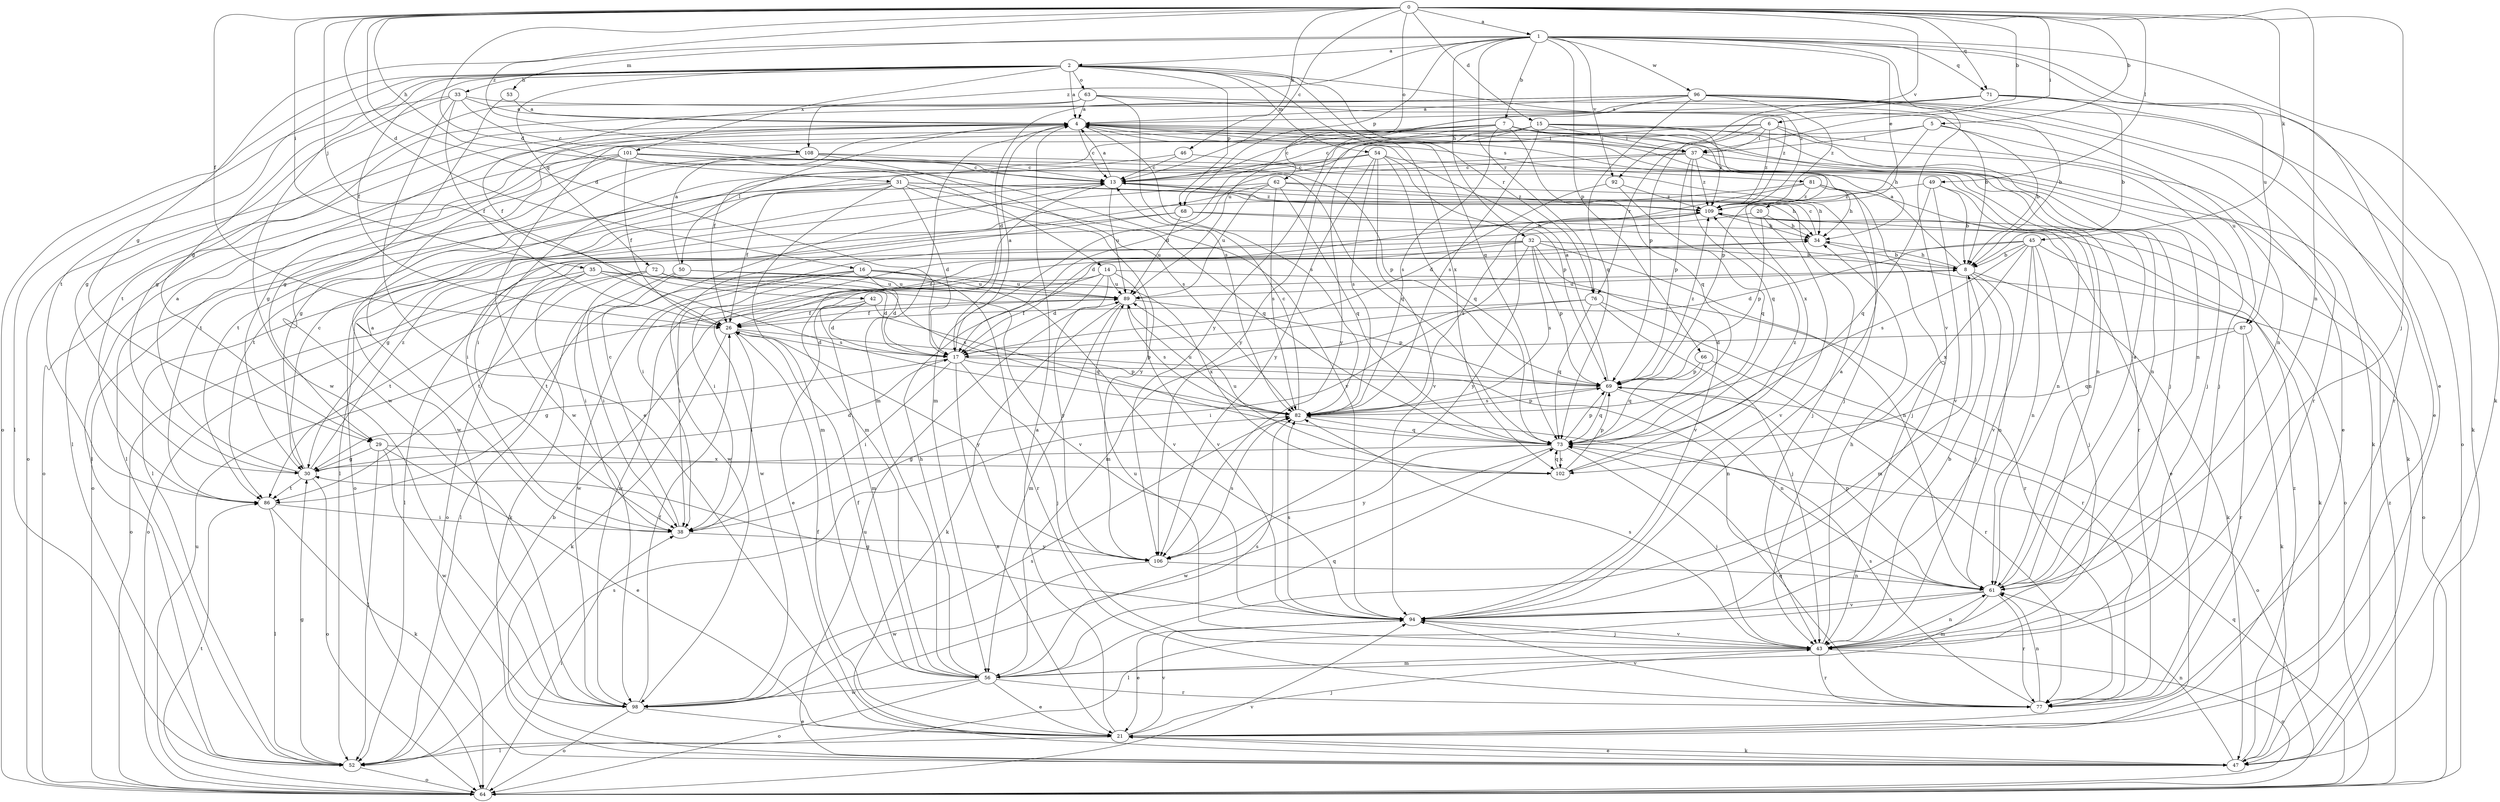 strict digraph  {
0;
1;
2;
4;
5;
6;
7;
8;
13;
14;
15;
16;
17;
20;
21;
26;
29;
30;
31;
32;
33;
34;
35;
37;
38;
42;
43;
45;
46;
47;
49;
50;
52;
53;
54;
56;
61;
62;
63;
64;
66;
68;
69;
71;
72;
73;
76;
77;
81;
82;
86;
87;
89;
92;
94;
96;
98;
101;
102;
106;
108;
109;
0 -> 1  [label=a];
0 -> 5  [label=b];
0 -> 6  [label=b];
0 -> 13  [label=c];
0 -> 14  [label=d];
0 -> 15  [label=d];
0 -> 16  [label=d];
0 -> 17  [label=d];
0 -> 26  [label=f];
0 -> 31  [label=h];
0 -> 35  [label=i];
0 -> 37  [label=i];
0 -> 42  [label=j];
0 -> 43  [label=j];
0 -> 45  [label=k];
0 -> 46  [label=k];
0 -> 49  [label=l];
0 -> 61  [label=n];
0 -> 62  [label=o];
0 -> 71  [label=q];
0 -> 92  [label=v];
0 -> 108  [label=z];
1 -> 2  [label=a];
1 -> 7  [label=b];
1 -> 20  [label=e];
1 -> 21  [label=e];
1 -> 29  [label=g];
1 -> 32  [label=h];
1 -> 47  [label=k];
1 -> 53  [label=m];
1 -> 66  [label=p];
1 -> 68  [label=p];
1 -> 71  [label=q];
1 -> 76  [label=r];
1 -> 87  [label=u];
1 -> 92  [label=v];
1 -> 94  [label=v];
1 -> 96  [label=w];
1 -> 108  [label=z];
2 -> 4  [label=a];
2 -> 26  [label=f];
2 -> 29  [label=g];
2 -> 33  [label=h];
2 -> 54  [label=m];
2 -> 63  [label=o];
2 -> 64  [label=o];
2 -> 68  [label=p];
2 -> 72  [label=q];
2 -> 73  [label=q];
2 -> 76  [label=r];
2 -> 86  [label=t];
2 -> 98  [label=w];
2 -> 101  [label=x];
2 -> 102  [label=x];
2 -> 109  [label=z];
4 -> 13  [label=c];
4 -> 37  [label=i];
4 -> 47  [label=k];
4 -> 50  [label=l];
4 -> 52  [label=l];
4 -> 56  [label=m];
4 -> 64  [label=o];
4 -> 81  [label=s];
4 -> 82  [label=s];
5 -> 8  [label=b];
5 -> 29  [label=g];
5 -> 37  [label=i];
5 -> 69  [label=p];
5 -> 87  [label=u];
6 -> 37  [label=i];
6 -> 43  [label=j];
6 -> 61  [label=n];
6 -> 76  [label=r];
6 -> 98  [label=w];
6 -> 106  [label=y];
6 -> 109  [label=z];
7 -> 13  [label=c];
7 -> 26  [label=f];
7 -> 30  [label=g];
7 -> 34  [label=h];
7 -> 37  [label=i];
7 -> 43  [label=j];
7 -> 73  [label=q];
7 -> 82  [label=s];
7 -> 102  [label=x];
7 -> 106  [label=y];
8 -> 4  [label=a];
8 -> 34  [label=h];
8 -> 43  [label=j];
8 -> 47  [label=k];
8 -> 56  [label=m];
8 -> 61  [label=n];
8 -> 89  [label=u];
13 -> 4  [label=a];
13 -> 43  [label=j];
13 -> 56  [label=m];
13 -> 64  [label=o];
13 -> 89  [label=u];
13 -> 109  [label=z];
14 -> 17  [label=d];
14 -> 21  [label=e];
14 -> 77  [label=r];
14 -> 89  [label=u];
14 -> 94  [label=v];
14 -> 98  [label=w];
14 -> 106  [label=y];
15 -> 13  [label=c];
15 -> 17  [label=d];
15 -> 21  [label=e];
15 -> 37  [label=i];
15 -> 43  [label=j];
15 -> 56  [label=m];
15 -> 82  [label=s];
15 -> 109  [label=z];
16 -> 17  [label=d];
16 -> 38  [label=i];
16 -> 77  [label=r];
16 -> 86  [label=t];
16 -> 89  [label=u];
16 -> 98  [label=w];
16 -> 102  [label=x];
17 -> 4  [label=a];
17 -> 21  [label=e];
17 -> 30  [label=g];
17 -> 38  [label=i];
17 -> 43  [label=j];
17 -> 61  [label=n];
17 -> 69  [label=p];
20 -> 34  [label=h];
20 -> 38  [label=i];
20 -> 69  [label=p];
20 -> 94  [label=v];
21 -> 4  [label=a];
21 -> 26  [label=f];
21 -> 43  [label=j];
21 -> 47  [label=k];
21 -> 52  [label=l];
21 -> 94  [label=v];
26 -> 17  [label=d];
26 -> 38  [label=i];
26 -> 47  [label=k];
26 -> 69  [label=p];
26 -> 106  [label=y];
29 -> 21  [label=e];
29 -> 30  [label=g];
29 -> 52  [label=l];
29 -> 98  [label=w];
29 -> 102  [label=x];
30 -> 4  [label=a];
30 -> 13  [label=c];
30 -> 17  [label=d];
30 -> 64  [label=o];
30 -> 86  [label=t];
30 -> 109  [label=z];
31 -> 17  [label=d];
31 -> 26  [label=f];
31 -> 34  [label=h];
31 -> 56  [label=m];
31 -> 64  [label=o];
31 -> 73  [label=q];
31 -> 86  [label=t];
31 -> 106  [label=y];
31 -> 109  [label=z];
32 -> 8  [label=b];
32 -> 26  [label=f];
32 -> 38  [label=i];
32 -> 52  [label=l];
32 -> 56  [label=m];
32 -> 61  [label=n];
32 -> 64  [label=o];
32 -> 69  [label=p];
32 -> 82  [label=s];
32 -> 94  [label=v];
33 -> 4  [label=a];
33 -> 13  [label=c];
33 -> 21  [label=e];
33 -> 26  [label=f];
33 -> 30  [label=g];
33 -> 52  [label=l];
33 -> 61  [label=n];
34 -> 8  [label=b];
34 -> 13  [label=c];
34 -> 64  [label=o];
35 -> 47  [label=k];
35 -> 64  [label=o];
35 -> 82  [label=s];
35 -> 86  [label=t];
35 -> 89  [label=u];
35 -> 94  [label=v];
37 -> 13  [label=c];
37 -> 30  [label=g];
37 -> 47  [label=k];
37 -> 61  [label=n];
37 -> 69  [label=p];
37 -> 73  [label=q];
37 -> 109  [label=z];
38 -> 4  [label=a];
38 -> 13  [label=c];
38 -> 106  [label=y];
42 -> 17  [label=d];
42 -> 26  [label=f];
42 -> 56  [label=m];
42 -> 73  [label=q];
43 -> 8  [label=b];
43 -> 34  [label=h];
43 -> 56  [label=m];
43 -> 61  [label=n];
43 -> 64  [label=o];
43 -> 77  [label=r];
43 -> 82  [label=s];
43 -> 89  [label=u];
43 -> 94  [label=v];
45 -> 8  [label=b];
45 -> 17  [label=d];
45 -> 43  [label=j];
45 -> 47  [label=k];
45 -> 61  [label=n];
45 -> 82  [label=s];
45 -> 94  [label=v];
45 -> 98  [label=w];
45 -> 102  [label=x];
46 -> 13  [label=c];
46 -> 38  [label=i];
46 -> 61  [label=n];
47 -> 21  [label=e];
47 -> 61  [label=n];
47 -> 89  [label=u];
47 -> 109  [label=z];
49 -> 8  [label=b];
49 -> 61  [label=n];
49 -> 73  [label=q];
49 -> 94  [label=v];
49 -> 109  [label=z];
50 -> 4  [label=a];
50 -> 38  [label=i];
50 -> 52  [label=l];
50 -> 89  [label=u];
50 -> 94  [label=v];
52 -> 8  [label=b];
52 -> 30  [label=g];
52 -> 64  [label=o];
52 -> 82  [label=s];
53 -> 4  [label=a];
53 -> 98  [label=w];
54 -> 13  [label=c];
54 -> 69  [label=p];
54 -> 73  [label=q];
54 -> 77  [label=r];
54 -> 82  [label=s];
54 -> 94  [label=v];
54 -> 98  [label=w];
54 -> 106  [label=y];
56 -> 21  [label=e];
56 -> 26  [label=f];
56 -> 34  [label=h];
56 -> 64  [label=o];
56 -> 73  [label=q];
56 -> 77  [label=r];
56 -> 82  [label=s];
56 -> 98  [label=w];
61 -> 4  [label=a];
61 -> 52  [label=l];
61 -> 56  [label=m];
61 -> 69  [label=p];
61 -> 77  [label=r];
61 -> 94  [label=v];
62 -> 34  [label=h];
62 -> 38  [label=i];
62 -> 52  [label=l];
62 -> 73  [label=q];
62 -> 82  [label=s];
62 -> 89  [label=u];
62 -> 109  [label=z];
63 -> 4  [label=a];
63 -> 8  [label=b];
63 -> 26  [label=f];
63 -> 30  [label=g];
63 -> 82  [label=s];
63 -> 109  [label=z];
64 -> 38  [label=i];
64 -> 73  [label=q];
64 -> 86  [label=t];
64 -> 89  [label=u];
64 -> 94  [label=v];
64 -> 109  [label=z];
66 -> 69  [label=p];
66 -> 73  [label=q];
66 -> 77  [label=r];
68 -> 21  [label=e];
68 -> 30  [label=g];
68 -> 34  [label=h];
68 -> 89  [label=u];
68 -> 98  [label=w];
69 -> 4  [label=a];
69 -> 61  [label=n];
69 -> 64  [label=o];
69 -> 73  [label=q];
69 -> 82  [label=s];
69 -> 109  [label=z];
71 -> 4  [label=a];
71 -> 8  [label=b];
71 -> 47  [label=k];
71 -> 69  [label=p];
71 -> 77  [label=r];
71 -> 89  [label=u];
72 -> 17  [label=d];
72 -> 38  [label=i];
72 -> 64  [label=o];
72 -> 82  [label=s];
72 -> 86  [label=t];
72 -> 89  [label=u];
73 -> 30  [label=g];
73 -> 43  [label=j];
73 -> 69  [label=p];
73 -> 98  [label=w];
73 -> 102  [label=x];
73 -> 106  [label=y];
76 -> 26  [label=f];
76 -> 38  [label=i];
76 -> 43  [label=j];
76 -> 73  [label=q];
76 -> 77  [label=r];
77 -> 61  [label=n];
77 -> 73  [label=q];
77 -> 82  [label=s];
77 -> 94  [label=v];
81 -> 17  [label=d];
81 -> 34  [label=h];
81 -> 43  [label=j];
81 -> 52  [label=l];
81 -> 61  [label=n];
81 -> 109  [label=z];
82 -> 13  [label=c];
82 -> 69  [label=p];
82 -> 73  [label=q];
82 -> 89  [label=u];
86 -> 38  [label=i];
86 -> 47  [label=k];
86 -> 52  [label=l];
87 -> 17  [label=d];
87 -> 47  [label=k];
87 -> 73  [label=q];
87 -> 77  [label=r];
89 -> 26  [label=f];
89 -> 47  [label=k];
89 -> 56  [label=m];
89 -> 69  [label=p];
89 -> 82  [label=s];
92 -> 17  [label=d];
92 -> 73  [label=q];
92 -> 109  [label=z];
94 -> 4  [label=a];
94 -> 21  [label=e];
94 -> 30  [label=g];
94 -> 43  [label=j];
94 -> 82  [label=s];
96 -> 4  [label=a];
96 -> 8  [label=b];
96 -> 17  [label=d];
96 -> 21  [label=e];
96 -> 64  [label=o];
96 -> 73  [label=q];
96 -> 77  [label=r];
96 -> 86  [label=t];
96 -> 106  [label=y];
96 -> 109  [label=z];
98 -> 21  [label=e];
98 -> 26  [label=f];
98 -> 64  [label=o];
98 -> 82  [label=s];
101 -> 13  [label=c];
101 -> 26  [label=f];
101 -> 52  [label=l];
101 -> 64  [label=o];
101 -> 69  [label=p];
101 -> 73  [label=q];
101 -> 86  [label=t];
101 -> 94  [label=v];
102 -> 69  [label=p];
102 -> 73  [label=q];
102 -> 89  [label=u];
102 -> 109  [label=z];
106 -> 61  [label=n];
106 -> 82  [label=s];
106 -> 98  [label=w];
108 -> 13  [label=c];
108 -> 43  [label=j];
108 -> 52  [label=l];
108 -> 82  [label=s];
108 -> 86  [label=t];
109 -> 34  [label=h];
109 -> 64  [label=o];
109 -> 82  [label=s];
109 -> 106  [label=y];
}
